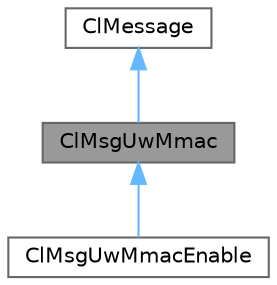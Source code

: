 digraph "ClMsgUwMmac"
{
 // LATEX_PDF_SIZE
  bgcolor="transparent";
  edge [fontname=Helvetica,fontsize=10,labelfontname=Helvetica,labelfontsize=10];
  node [fontname=Helvetica,fontsize=10,shape=box,height=0.2,width=0.4];
  Node1 [id="Node000001",label="ClMsgUwMmac",height=0.2,width=0.4,color="gray40", fillcolor="grey60", style="filled", fontcolor="black",tooltip="ClMsgUwMmac should be extended and used to ask to set or get a parameter of a specific phy."];
  Node2 -> Node1 [id="edge1_Node000001_Node000002",dir="back",color="steelblue1",style="solid",tooltip=" "];
  Node2 [id="Node000002",label="ClMessage",height=0.2,width=0.4,color="gray40", fillcolor="white", style="filled",tooltip=" "];
  Node1 -> Node3 [id="edge2_Node000001_Node000003",dir="back",color="steelblue1",style="solid",tooltip=" "];
  Node3 [id="Node000003",label="ClMsgUwMmacEnable",height=0.2,width=0.4,color="gray40", fillcolor="white", style="filled",URL="$classClMsgUwMmacEnable.html",tooltip="ClMsgUwMmacEnable should be and used to ask either to set or get the transmitting power of a specific..."];
}
